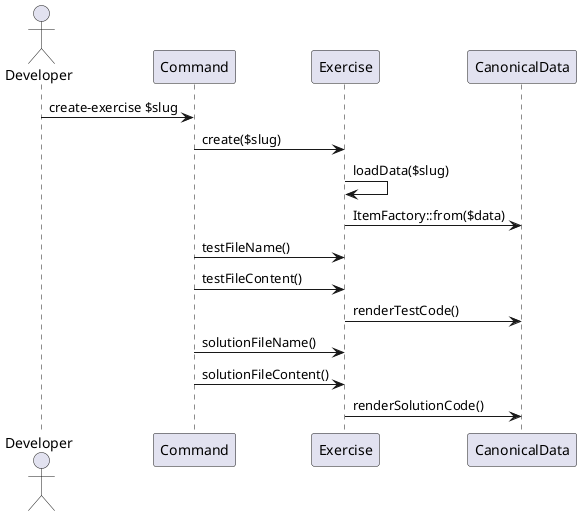 @startuml
actor Developer as dev
participant Command as command
participant Exercise as exercise
participant CanonicalData as data

dev -> command : create-exercise $slug
command -> exercise : create($slug)
exercise -> exercise : loadData($slug)
exercise -> data : ItemFactory::from($data)
command -> exercise : testFileName()
command -> exercise : testFileContent()
exercise -> data : renderTestCode()
command -> exercise : solutionFileName()
command -> exercise : solutionFileContent()
exercise -> data : renderSolutionCode()
@enduml
